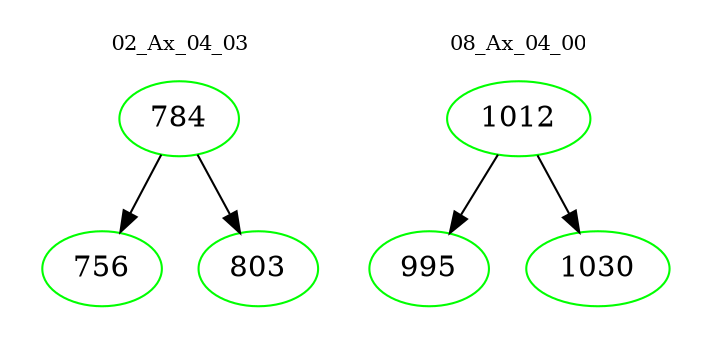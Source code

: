 digraph{
subgraph cluster_0 {
color = white
label = "02_Ax_04_03";
fontsize=10;
T0_784 [label="784", color="green"]
T0_784 -> T0_756 [color="black"]
T0_756 [label="756", color="green"]
T0_784 -> T0_803 [color="black"]
T0_803 [label="803", color="green"]
}
subgraph cluster_1 {
color = white
label = "08_Ax_04_00";
fontsize=10;
T1_1012 [label="1012", color="green"]
T1_1012 -> T1_995 [color="black"]
T1_995 [label="995", color="green"]
T1_1012 -> T1_1030 [color="black"]
T1_1030 [label="1030", color="green"]
}
}
